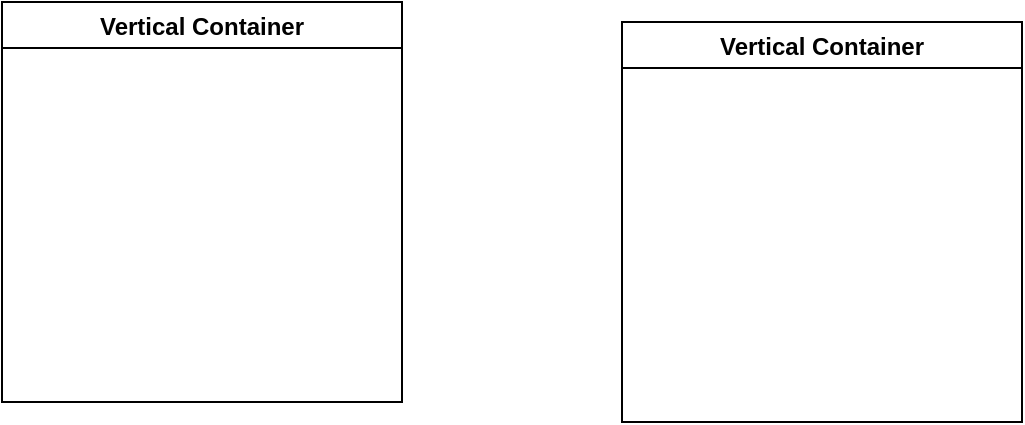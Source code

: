 <mxfile version="20.4.0" type="github">
  <diagram id="PoJ0HdovBLc3zaGZgjU1" name="Page-1">
    <mxGraphModel dx="782" dy="507" grid="1" gridSize="10" guides="1" tooltips="1" connect="1" arrows="1" fold="1" page="1" pageScale="1" pageWidth="850" pageHeight="1100" math="0" shadow="0">
      <root>
        <mxCell id="0" />
        <mxCell id="1" parent="0" />
        <mxCell id="Ki0KpJpObuxMPZsoyZfE-1" value="Vertical Container" style="swimlane;" vertex="1" parent="1">
          <mxGeometry x="90" y="170" width="200" height="200" as="geometry" />
        </mxCell>
        <mxCell id="Ki0KpJpObuxMPZsoyZfE-2" value="Vertical Container" style="swimlane;" vertex="1" parent="1">
          <mxGeometry x="400" y="180" width="200" height="200" as="geometry" />
        </mxCell>
      </root>
    </mxGraphModel>
  </diagram>
</mxfile>

